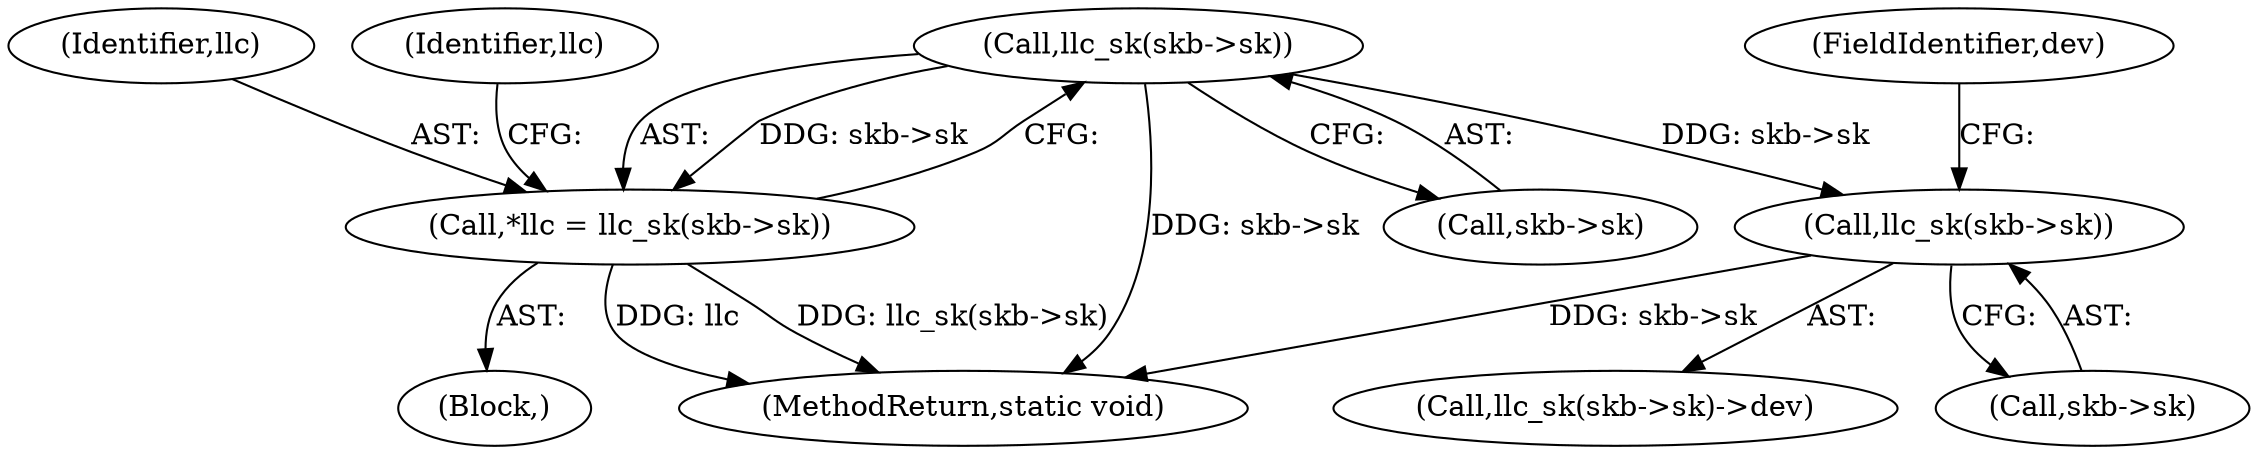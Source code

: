 digraph "0_linux_b8670c09f37bdf2847cc44f36511a53afc6161fd@pointer" {
"1000107" [label="(Call,llc_sk(skb->sk))"];
"1000105" [label="(Call,*llc = llc_sk(skb->sk))"];
"1000131" [label="(Call,llc_sk(skb->sk))"];
"1000107" [label="(Call,llc_sk(skb->sk))"];
"1000108" [label="(Call,skb->sk)"];
"1000156" [label="(MethodReturn,static void)"];
"1000131" [label="(Call,llc_sk(skb->sk))"];
"1000130" [label="(Call,llc_sk(skb->sk)->dev)"];
"1000132" [label="(Call,skb->sk)"];
"1000103" [label="(Block,)"];
"1000106" [label="(Identifier,llc)"];
"1000135" [label="(FieldIdentifier,dev)"];
"1000105" [label="(Call,*llc = llc_sk(skb->sk))"];
"1000114" [label="(Identifier,llc)"];
"1000107" -> "1000105"  [label="AST: "];
"1000107" -> "1000108"  [label="CFG: "];
"1000108" -> "1000107"  [label="AST: "];
"1000105" -> "1000107"  [label="CFG: "];
"1000107" -> "1000156"  [label="DDG: skb->sk"];
"1000107" -> "1000105"  [label="DDG: skb->sk"];
"1000107" -> "1000131"  [label="DDG: skb->sk"];
"1000105" -> "1000103"  [label="AST: "];
"1000106" -> "1000105"  [label="AST: "];
"1000114" -> "1000105"  [label="CFG: "];
"1000105" -> "1000156"  [label="DDG: llc_sk(skb->sk)"];
"1000105" -> "1000156"  [label="DDG: llc"];
"1000131" -> "1000130"  [label="AST: "];
"1000131" -> "1000132"  [label="CFG: "];
"1000132" -> "1000131"  [label="AST: "];
"1000135" -> "1000131"  [label="CFG: "];
"1000131" -> "1000156"  [label="DDG: skb->sk"];
}
